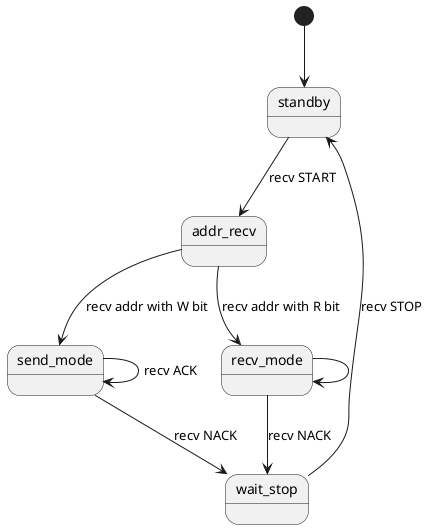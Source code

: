 @startuml
[*] --> standby
standby --> addr_recv : recv START
wait_stop --> standby : recv STOP
addr_recv --> send_mode : recv addr with W bit
addr_recv --> recv_mode : recv addr with R bit
send_mode --> send_mode : recv ACK
send_mode --> wait_stop : recv NACK
recv_mode --> recv_mode
recv_mode --> wait_stop : recv NACK
@enduml]